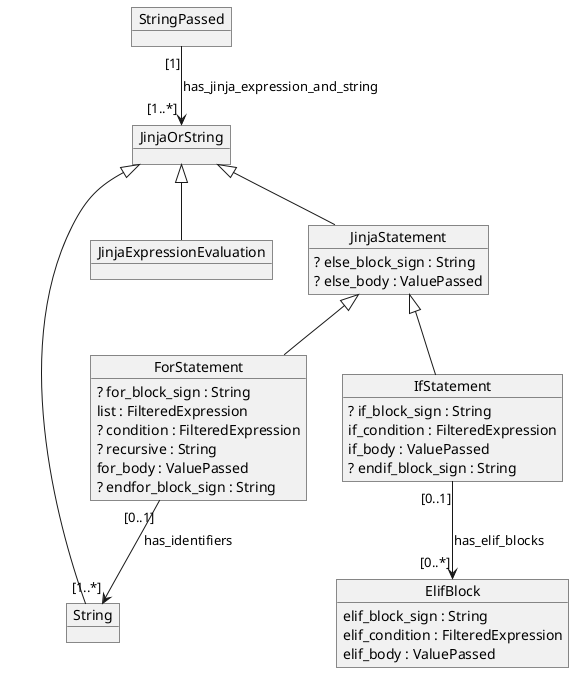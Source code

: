 @startuml
object StringPassed
object JinjaOrString
object String
object JinjaExpressionEvaluation
object JinjaStatement

JinjaOrString <|-- String
JinjaOrString <|-- JinjaExpressionEvaluation
JinjaOrString <|-- JinjaStatement

StringPassed "[1]" --> "[1..*]" JinjaOrString : has_jinja_expression_and_string

object JinjaStatement {
  ? else_block_sign : String
  ? else_body : ValuePassed
}
object IfStatement {
  ? if_block_sign : String
  if_condition : FilteredExpression
  if_body : ValuePassed
  ? endif_block_sign : String
}

object ElifBlock {
  elif_block_sign : String
  elif_condition : FilteredExpression
  elif_body : ValuePassed
}

IfStatement "[0..1]" --> "[0..*]" ElifBlock : has_elif_blocks

object ForStatement {
  ? for_block_sign : String
  list : FilteredExpression
  ? condition : FilteredExpression
  ? recursive : String
  for_body : ValuePassed
  ? endfor_block_sign : String
}

ForStatement "[0..1]" --> "[1..*]" String : has_identifiers

JinjaStatement <|-- IfStatement
JinjaStatement <|-- ForStatement
@enduml